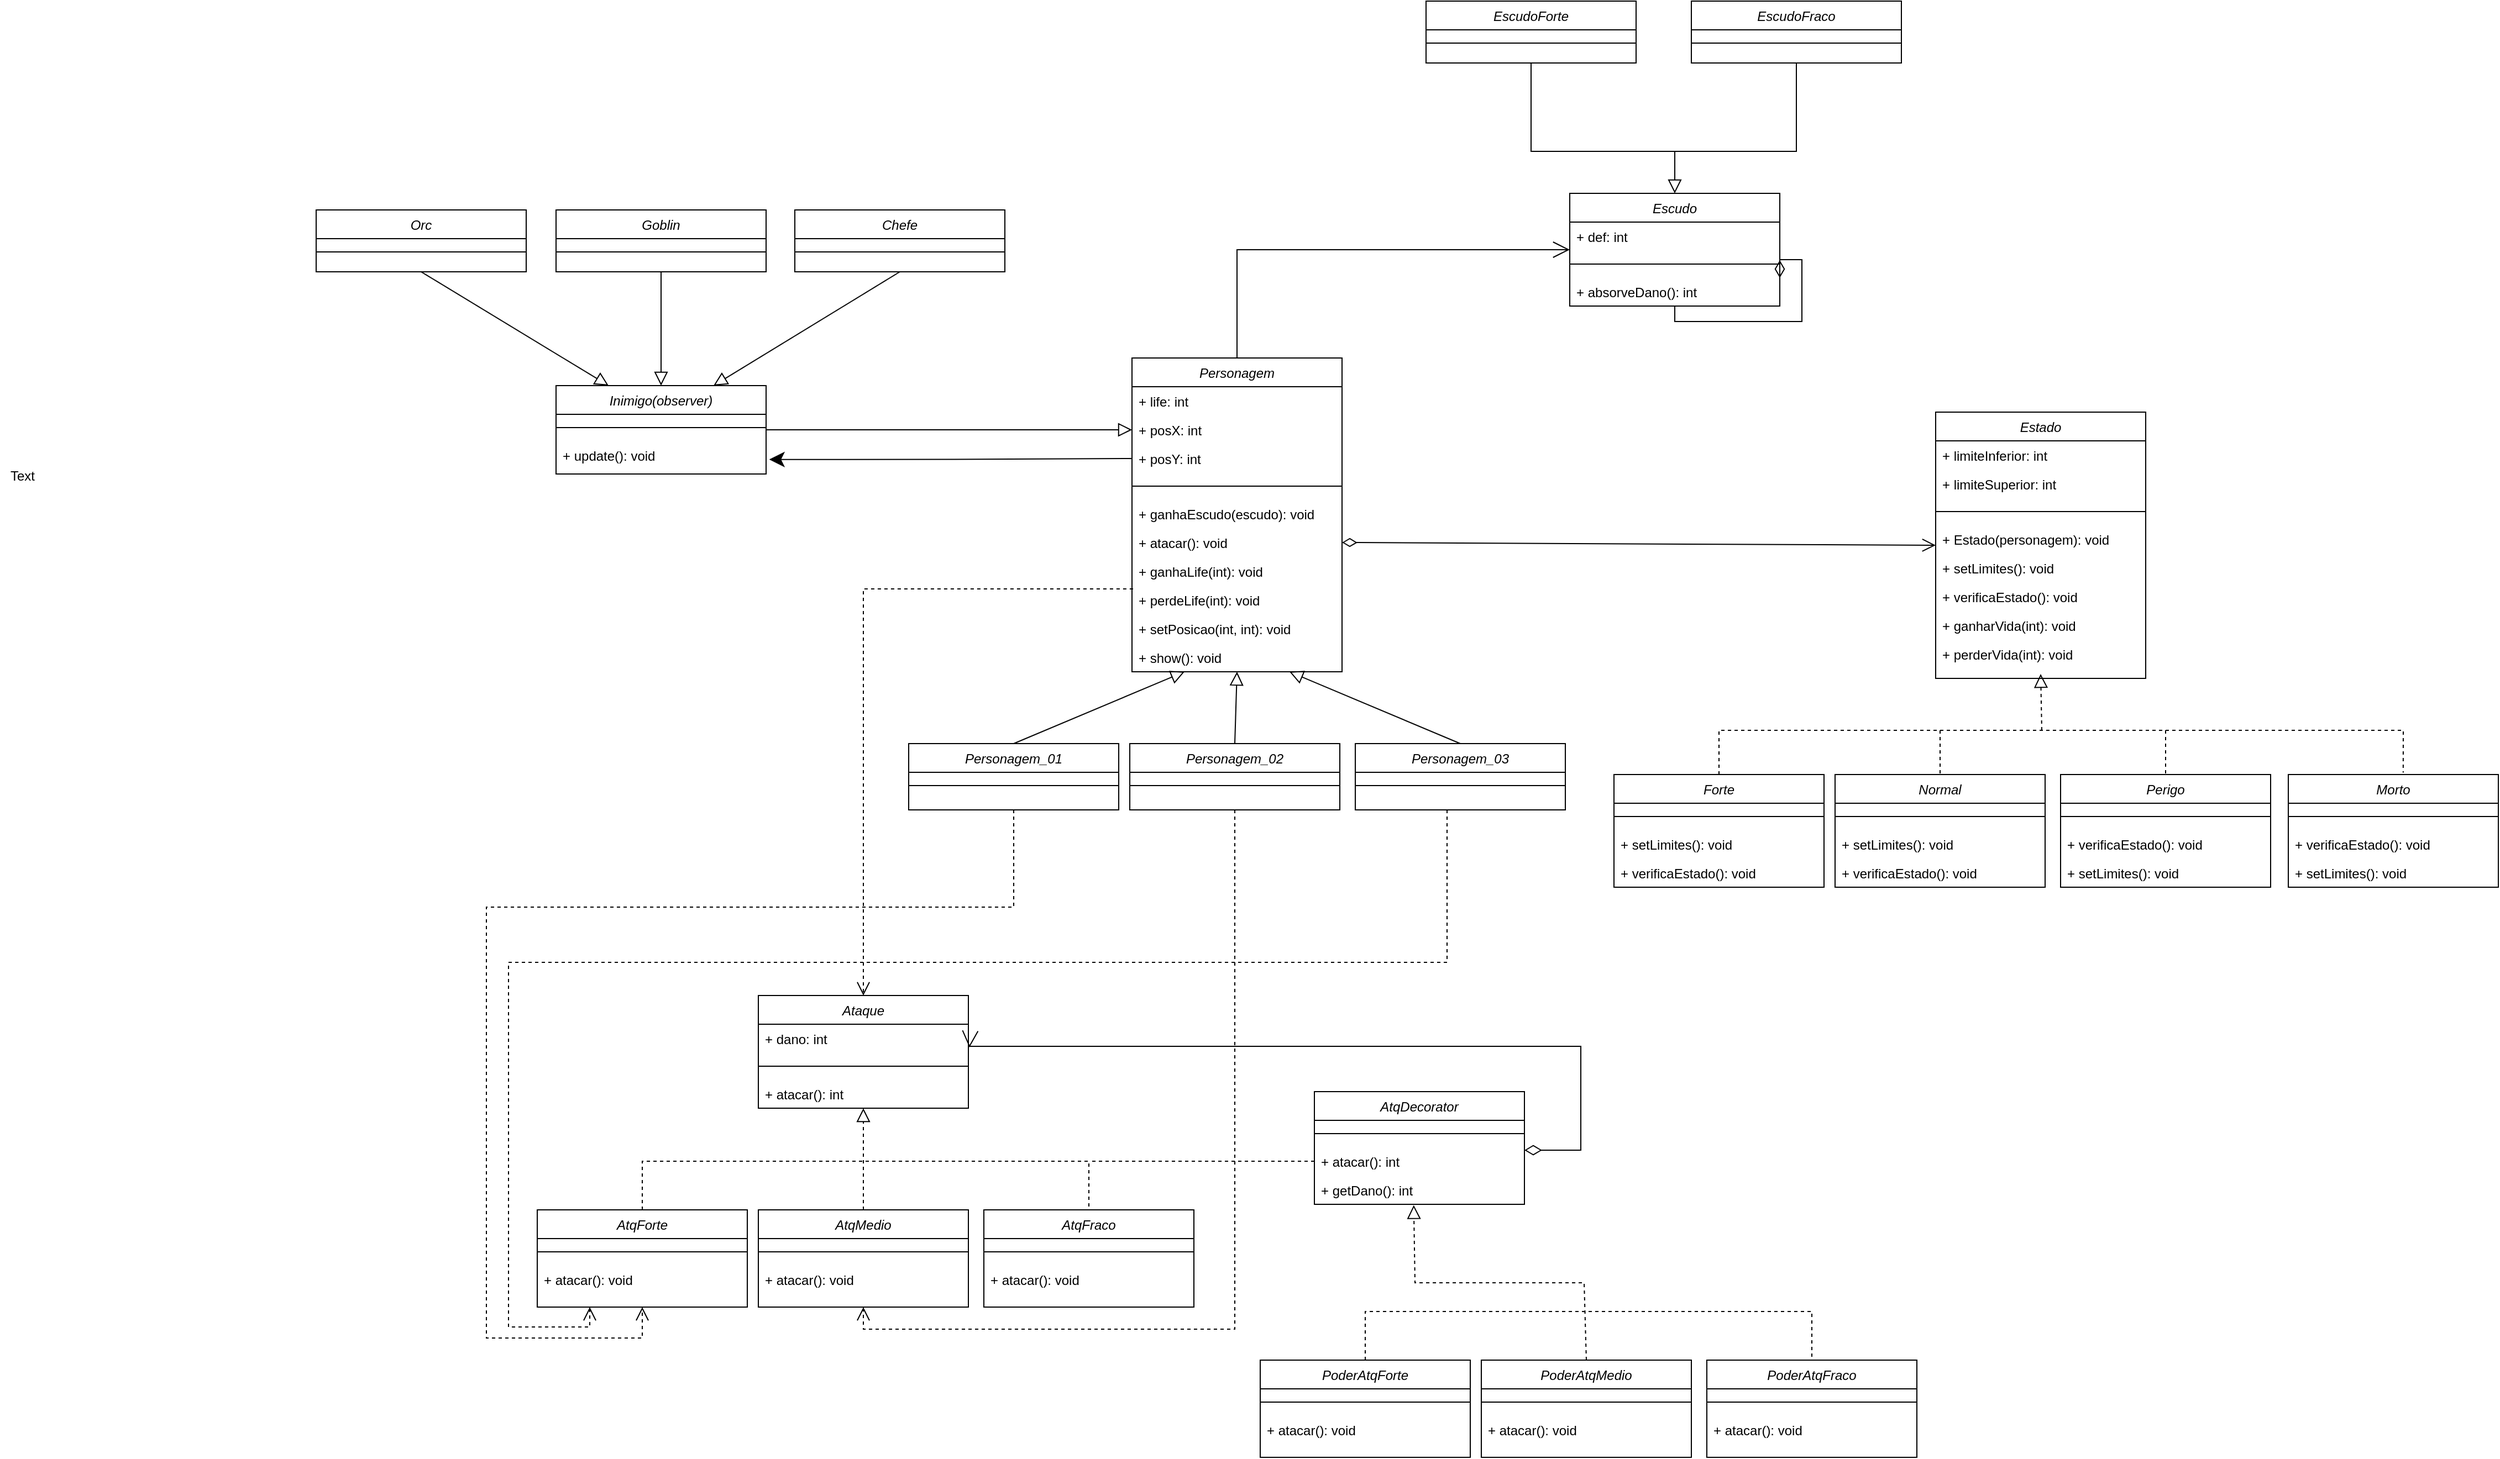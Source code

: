 <mxfile version="16.4.11"><diagram id="C5RBs43oDa-KdzZeNtuy" name="Page-1"><mxGraphModel dx="3779" dy="2360" grid="0" gridSize="10" guides="1" tooltips="1" connect="1" arrows="1" fold="1" page="1" pageScale="1" pageWidth="827" pageHeight="1169" background="#ffffff" math="0" shadow="0"><root><mxCell id="WIyWlLk6GJQsqaUBKTNV-0"/><mxCell id="WIyWlLk6GJQsqaUBKTNV-1" parent="WIyWlLk6GJQsqaUBKTNV-0"/><mxCell id="Be8rJgs_Yx3vaMl31ysk-206" style="edgeStyle=orthogonalEdgeStyle;rounded=0;orthogonalLoop=1;jettySize=auto;html=1;entryX=0;entryY=0.5;entryDx=0;entryDy=0;startArrow=none;startFill=0;endArrow=open;endFill=0;startSize=13;endSize=13;strokeWidth=1;" edge="1" parent="WIyWlLk6GJQsqaUBKTNV-1" source="zkfFHV4jXpPFQw0GAbJ--0" target="Be8rJgs_Yx3vaMl31ysk-143"><mxGeometry relative="1" as="geometry"><Array as="points"><mxPoint x="39" y="-175"/></Array></mxGeometry></mxCell><mxCell id="zkfFHV4jXpPFQw0GAbJ--0" value="Personagem" style="swimlane;fontStyle=2;align=center;verticalAlign=top;childLayout=stackLayout;horizontal=1;startSize=26;horizontalStack=0;resizeParent=1;resizeLast=0;collapsible=1;marginBottom=0;rounded=0;shadow=0;strokeWidth=1;" parent="WIyWlLk6GJQsqaUBKTNV-1" vertex="1"><mxGeometry x="-56" y="-77" width="190" height="284" as="geometry"><mxRectangle x="230" y="140" width="160" height="26" as="alternateBounds"/></mxGeometry></mxCell><mxCell id="Be8rJgs_Yx3vaMl31ysk-56" value="+ life: int" style="text;align=left;verticalAlign=top;spacingLeft=4;spacingRight=4;overflow=hidden;rotatable=0;points=[[0,0.5],[1,0.5]];portConstraint=eastwest;" vertex="1" parent="zkfFHV4jXpPFQw0GAbJ--0"><mxGeometry y="26" width="190" height="26" as="geometry"/></mxCell><mxCell id="Be8rJgs_Yx3vaMl31ysk-60" value="+ posX: int" style="text;align=left;verticalAlign=top;spacingLeft=4;spacingRight=4;overflow=hidden;rotatable=0;points=[[0,0.5],[1,0.5]];portConstraint=eastwest;" vertex="1" parent="zkfFHV4jXpPFQw0GAbJ--0"><mxGeometry y="52" width="190" height="26" as="geometry"/></mxCell><mxCell id="Be8rJgs_Yx3vaMl31ysk-62" value="+ posY: int" style="text;align=left;verticalAlign=top;spacingLeft=4;spacingRight=4;overflow=hidden;rotatable=0;points=[[0,0.5],[1,0.5]];portConstraint=eastwest;" vertex="1" parent="zkfFHV4jXpPFQw0GAbJ--0"><mxGeometry y="78" width="190" height="26" as="geometry"/></mxCell><mxCell id="zkfFHV4jXpPFQw0GAbJ--4" value="" style="line;html=1;strokeWidth=1;align=left;verticalAlign=middle;spacingTop=-1;spacingLeft=3;spacingRight=3;rotatable=0;labelPosition=right;points=[];portConstraint=eastwest;" parent="zkfFHV4jXpPFQw0GAbJ--0" vertex="1"><mxGeometry y="104" width="190" height="24" as="geometry"/></mxCell><mxCell id="zkfFHV4jXpPFQw0GAbJ--5" value="+ ganhaEscudo(escudo): void" style="text;align=left;verticalAlign=top;spacingLeft=4;spacingRight=4;overflow=hidden;rotatable=0;points=[[0,0.5],[1,0.5]];portConstraint=eastwest;" parent="zkfFHV4jXpPFQw0GAbJ--0" vertex="1"><mxGeometry y="128" width="190" height="26" as="geometry"/></mxCell><mxCell id="Be8rJgs_Yx3vaMl31ysk-1" value="+ atacar(): void" style="text;align=left;verticalAlign=top;spacingLeft=4;spacingRight=4;overflow=hidden;rotatable=0;points=[[0,0.5],[1,0.5]];portConstraint=eastwest;" vertex="1" parent="zkfFHV4jXpPFQw0GAbJ--0"><mxGeometry y="154" width="190" height="26" as="geometry"/></mxCell><mxCell id="Be8rJgs_Yx3vaMl31ysk-2" value="+ ganhaLife(int): void" style="text;align=left;verticalAlign=top;spacingLeft=4;spacingRight=4;overflow=hidden;rotatable=0;points=[[0,0.5],[1,0.5]];portConstraint=eastwest;" vertex="1" parent="zkfFHV4jXpPFQw0GAbJ--0"><mxGeometry y="180" width="190" height="26" as="geometry"/></mxCell><mxCell id="Be8rJgs_Yx3vaMl31ysk-3" value="+ perdeLife(int): void" style="text;align=left;verticalAlign=top;spacingLeft=4;spacingRight=4;overflow=hidden;rotatable=0;points=[[0,0.5],[1,0.5]];portConstraint=eastwest;" vertex="1" parent="zkfFHV4jXpPFQw0GAbJ--0"><mxGeometry y="206" width="190" height="26" as="geometry"/></mxCell><mxCell id="Be8rJgs_Yx3vaMl31ysk-4" value="+ setPosicao(int, int): void" style="text;align=left;verticalAlign=top;spacingLeft=4;spacingRight=4;overflow=hidden;rotatable=0;points=[[0,0.5],[1,0.5]];portConstraint=eastwest;" vertex="1" parent="zkfFHV4jXpPFQw0GAbJ--0"><mxGeometry y="232" width="190" height="26" as="geometry"/></mxCell><mxCell id="Be8rJgs_Yx3vaMl31ysk-22" value="+ show(): void" style="text;align=left;verticalAlign=top;spacingLeft=4;spacingRight=4;overflow=hidden;rotatable=0;points=[[0,0.5],[1,0.5]];portConstraint=eastwest;" vertex="1" parent="zkfFHV4jXpPFQw0GAbJ--0"><mxGeometry y="258" width="190" height="26" as="geometry"/></mxCell><mxCell id="Be8rJgs_Yx3vaMl31ysk-23" value="" style="endArrow=block;html=1;rounded=0;endFill=0;strokeWidth=1;endSize=10;exitX=0.5;exitY=0;exitDx=0;exitDy=0;entryX=0.25;entryY=1;entryDx=0;entryDy=0;" edge="1" parent="WIyWlLk6GJQsqaUBKTNV-1" source="Be8rJgs_Yx3vaMl31ysk-25" target="zkfFHV4jXpPFQw0GAbJ--0"><mxGeometry width="50" height="50" relative="1" as="geometry"><mxPoint x="-98" y="370" as="sourcePoint"/><mxPoint x="-48" y="290" as="targetPoint"/></mxGeometry></mxCell><mxCell id="Be8rJgs_Yx3vaMl31ysk-140" style="edgeStyle=orthogonalEdgeStyle;rounded=0;orthogonalLoop=1;jettySize=auto;html=1;entryX=0.5;entryY=1;entryDx=0;entryDy=0;dashed=1;startArrow=none;startFill=0;endArrow=open;endFill=0;startSize=11;endSize=10;strokeWidth=1;" edge="1" parent="WIyWlLk6GJQsqaUBKTNV-1" source="Be8rJgs_Yx3vaMl31ysk-25" target="Be8rJgs_Yx3vaMl31ysk-119"><mxGeometry relative="1" as="geometry"><Array as="points"><mxPoint x="-640" y="420"/><mxPoint x="-640" y="810"/><mxPoint x="-499" y="810"/></Array></mxGeometry></mxCell><mxCell id="Be8rJgs_Yx3vaMl31ysk-25" value="Personagem_01" style="swimlane;fontStyle=2;align=center;verticalAlign=top;childLayout=stackLayout;horizontal=1;startSize=26;horizontalStack=0;resizeParent=1;resizeLast=0;collapsible=1;marginBottom=0;rounded=0;shadow=0;strokeWidth=1;" vertex="1" parent="WIyWlLk6GJQsqaUBKTNV-1"><mxGeometry x="-258" y="272" width="190" height="60" as="geometry"><mxRectangle x="230" y="140" width="160" height="26" as="alternateBounds"/></mxGeometry></mxCell><mxCell id="Be8rJgs_Yx3vaMl31ysk-26" value="" style="line;html=1;strokeWidth=1;align=left;verticalAlign=middle;spacingTop=-1;spacingLeft=3;spacingRight=3;rotatable=0;labelPosition=right;points=[];portConstraint=eastwest;" vertex="1" parent="Be8rJgs_Yx3vaMl31ysk-25"><mxGeometry y="26" width="190" height="24" as="geometry"/></mxCell><mxCell id="Be8rJgs_Yx3vaMl31ysk-33" value="" style="endArrow=block;html=1;rounded=0;endFill=0;strokeWidth=1;endSize=10;entryX=0.5;entryY=1;entryDx=0;entryDy=0;exitX=0.5;exitY=0;exitDx=0;exitDy=0;" edge="1" parent="WIyWlLk6GJQsqaUBKTNV-1" source="Be8rJgs_Yx3vaMl31ysk-34" target="zkfFHV4jXpPFQw0GAbJ--0"><mxGeometry width="50" height="50" relative="1" as="geometry"><mxPoint x="102" y="370" as="sourcePoint"/><mxPoint x="152" y="290" as="targetPoint"/></mxGeometry></mxCell><mxCell id="Be8rJgs_Yx3vaMl31ysk-141" style="edgeStyle=orthogonalEdgeStyle;rounded=0;orthogonalLoop=1;jettySize=auto;html=1;exitX=0.5;exitY=1;exitDx=0;exitDy=0;entryX=0.5;entryY=1;entryDx=0;entryDy=0;dashed=1;startArrow=none;startFill=0;endArrow=open;endFill=0;startSize=11;endSize=10;strokeWidth=1;" edge="1" parent="WIyWlLk6GJQsqaUBKTNV-1" source="Be8rJgs_Yx3vaMl31ysk-34" target="Be8rJgs_Yx3vaMl31ysk-123"><mxGeometry relative="1" as="geometry"/></mxCell><mxCell id="Be8rJgs_Yx3vaMl31ysk-34" value="Personagem_02" style="swimlane;fontStyle=2;align=center;verticalAlign=top;childLayout=stackLayout;horizontal=1;startSize=26;horizontalStack=0;resizeParent=1;resizeLast=0;collapsible=1;marginBottom=0;rounded=0;shadow=0;strokeWidth=1;" vertex="1" parent="WIyWlLk6GJQsqaUBKTNV-1"><mxGeometry x="-58" y="272" width="190" height="60" as="geometry"><mxRectangle x="230" y="140" width="160" height="26" as="alternateBounds"/></mxGeometry></mxCell><mxCell id="Be8rJgs_Yx3vaMl31ysk-35" value="" style="line;html=1;strokeWidth=1;align=left;verticalAlign=middle;spacingTop=-1;spacingLeft=3;spacingRight=3;rotatable=0;labelPosition=right;points=[];portConstraint=eastwest;" vertex="1" parent="Be8rJgs_Yx3vaMl31ysk-34"><mxGeometry y="26" width="190" height="24" as="geometry"/></mxCell><mxCell id="Be8rJgs_Yx3vaMl31ysk-36" value="" style="endArrow=block;html=1;rounded=0;endFill=0;strokeWidth=1;endSize=10;entryX=0.75;entryY=1;entryDx=0;entryDy=0;exitX=0.5;exitY=0;exitDx=0;exitDy=0;" edge="1" parent="WIyWlLk6GJQsqaUBKTNV-1" source="Be8rJgs_Yx3vaMl31ysk-37" target="zkfFHV4jXpPFQw0GAbJ--0"><mxGeometry width="50" height="50" relative="1" as="geometry"><mxPoint x="306" y="370" as="sourcePoint"/><mxPoint x="356" y="290" as="targetPoint"/></mxGeometry></mxCell><mxCell id="Be8rJgs_Yx3vaMl31ysk-142" style="edgeStyle=orthogonalEdgeStyle;rounded=0;orthogonalLoop=1;jettySize=auto;html=1;exitX=0.5;exitY=1;exitDx=0;exitDy=0;dashed=1;startArrow=none;startFill=0;endArrow=open;endFill=0;startSize=11;endSize=10;strokeWidth=1;entryX=0.25;entryY=1;entryDx=0;entryDy=0;" edge="1" parent="WIyWlLk6GJQsqaUBKTNV-1" source="Be8rJgs_Yx3vaMl31ysk-37" target="Be8rJgs_Yx3vaMl31ysk-119"><mxGeometry relative="1" as="geometry"><mxPoint x="-650" y="772" as="targetPoint"/><Array as="points"><mxPoint x="229" y="470"/><mxPoint x="-620" y="470"/><mxPoint x="-620" y="800"/><mxPoint x="-546" y="800"/></Array></mxGeometry></mxCell><mxCell id="Be8rJgs_Yx3vaMl31ysk-37" value="Personagem_03" style="swimlane;fontStyle=2;align=center;verticalAlign=top;childLayout=stackLayout;horizontal=1;startSize=26;horizontalStack=0;resizeParent=1;resizeLast=0;collapsible=1;marginBottom=0;rounded=0;shadow=0;strokeWidth=1;" vertex="1" parent="WIyWlLk6GJQsqaUBKTNV-1"><mxGeometry x="146" y="272" width="190" height="60" as="geometry"><mxRectangle x="230" y="140" width="160" height="26" as="alternateBounds"/></mxGeometry></mxCell><mxCell id="Be8rJgs_Yx3vaMl31ysk-38" value="" style="line;html=1;strokeWidth=1;align=left;verticalAlign=middle;spacingTop=-1;spacingLeft=3;spacingRight=3;rotatable=0;labelPosition=right;points=[];portConstraint=eastwest;" vertex="1" parent="Be8rJgs_Yx3vaMl31ysk-37"><mxGeometry y="26" width="190" height="24" as="geometry"/></mxCell><mxCell id="Be8rJgs_Yx3vaMl31ysk-39" value="" style="endArrow=open;html=1;rounded=0;endSize=10;strokeWidth=1;exitX=1;exitY=0.5;exitDx=0;exitDy=0;endFill=0;startArrow=diamondThin;startFill=0;startSize=11;entryX=0;entryY=0.5;entryDx=0;entryDy=0;" edge="1" parent="WIyWlLk6GJQsqaUBKTNV-1" source="Be8rJgs_Yx3vaMl31ysk-1" target="Be8rJgs_Yx3vaMl31ysk-40"><mxGeometry width="50" height="50" relative="1" as="geometry"><mxPoint x="390" y="420" as="sourcePoint"/><mxPoint x="440" y="169" as="targetPoint"/></mxGeometry></mxCell><mxCell id="Be8rJgs_Yx3vaMl31ysk-40" value="Estado" style="swimlane;fontStyle=2;align=center;verticalAlign=top;childLayout=stackLayout;horizontal=1;startSize=26;horizontalStack=0;resizeParent=1;resizeLast=0;collapsible=1;marginBottom=0;rounded=0;shadow=0;strokeWidth=1;" vertex="1" parent="WIyWlLk6GJQsqaUBKTNV-1"><mxGeometry x="671" y="-28" width="190" height="241" as="geometry"><mxRectangle x="230" y="140" width="160" height="26" as="alternateBounds"/></mxGeometry></mxCell><mxCell id="Be8rJgs_Yx3vaMl31ysk-66" value="+ limiteInferior: int" style="text;align=left;verticalAlign=top;spacingLeft=4;spacingRight=4;overflow=hidden;rotatable=0;points=[[0,0.5],[1,0.5]];portConstraint=eastwest;" vertex="1" parent="Be8rJgs_Yx3vaMl31ysk-40"><mxGeometry y="26" width="190" height="26" as="geometry"/></mxCell><mxCell id="Be8rJgs_Yx3vaMl31ysk-65" value="+ limiteSuperior: int" style="text;align=left;verticalAlign=top;spacingLeft=4;spacingRight=4;overflow=hidden;rotatable=0;points=[[0,0.5],[1,0.5]];portConstraint=eastwest;" vertex="1" parent="Be8rJgs_Yx3vaMl31ysk-40"><mxGeometry y="52" width="190" height="26" as="geometry"/></mxCell><mxCell id="Be8rJgs_Yx3vaMl31ysk-41" value="" style="line;html=1;strokeWidth=1;align=left;verticalAlign=middle;spacingTop=-1;spacingLeft=3;spacingRight=3;rotatable=0;labelPosition=right;points=[];portConstraint=eastwest;" vertex="1" parent="Be8rJgs_Yx3vaMl31ysk-40"><mxGeometry y="78" width="190" height="24" as="geometry"/></mxCell><mxCell id="Be8rJgs_Yx3vaMl31ysk-42" value="+ Estado(personagem): void" style="text;align=left;verticalAlign=top;spacingLeft=4;spacingRight=4;overflow=hidden;rotatable=0;points=[[0,0.5],[1,0.5]];portConstraint=eastwest;" vertex="1" parent="Be8rJgs_Yx3vaMl31ysk-40"><mxGeometry y="102" width="190" height="26" as="geometry"/></mxCell><mxCell id="Be8rJgs_Yx3vaMl31ysk-68" value="+ setLimites(): void" style="text;align=left;verticalAlign=top;spacingLeft=4;spacingRight=4;overflow=hidden;rotatable=0;points=[[0,0.5],[1,0.5]];portConstraint=eastwest;" vertex="1" parent="Be8rJgs_Yx3vaMl31ysk-40"><mxGeometry y="128" width="190" height="26" as="geometry"/></mxCell><mxCell id="Be8rJgs_Yx3vaMl31ysk-70" value="+ verificaEstado(): void" style="text;align=left;verticalAlign=top;spacingLeft=4;spacingRight=4;overflow=hidden;rotatable=0;points=[[0,0.5],[1,0.5]];portConstraint=eastwest;" vertex="1" parent="Be8rJgs_Yx3vaMl31ysk-40"><mxGeometry y="154" width="190" height="26" as="geometry"/></mxCell><mxCell id="Be8rJgs_Yx3vaMl31ysk-71" value="+ ganharVida(int): void" style="text;align=left;verticalAlign=top;spacingLeft=4;spacingRight=4;overflow=hidden;rotatable=0;points=[[0,0.5],[1,0.5]];portConstraint=eastwest;" vertex="1" parent="Be8rJgs_Yx3vaMl31ysk-40"><mxGeometry y="180" width="190" height="26" as="geometry"/></mxCell><mxCell id="Be8rJgs_Yx3vaMl31ysk-72" value="+ perderVida(int): void" style="text;align=left;verticalAlign=top;spacingLeft=4;spacingRight=4;overflow=hidden;rotatable=0;points=[[0,0.5],[1,0.5]];portConstraint=eastwest;" vertex="1" parent="Be8rJgs_Yx3vaMl31ysk-40"><mxGeometry y="206" width="190" height="26" as="geometry"/></mxCell><mxCell id="Be8rJgs_Yx3vaMl31ysk-73" value="Forte" style="swimlane;fontStyle=2;align=center;verticalAlign=top;childLayout=stackLayout;horizontal=1;startSize=26;horizontalStack=0;resizeParent=1;resizeLast=0;collapsible=1;marginBottom=0;rounded=0;shadow=0;strokeWidth=1;" vertex="1" parent="WIyWlLk6GJQsqaUBKTNV-1"><mxGeometry x="380" y="300" width="190" height="102" as="geometry"><mxRectangle x="230" y="140" width="160" height="26" as="alternateBounds"/></mxGeometry></mxCell><mxCell id="Be8rJgs_Yx3vaMl31ysk-74" value="" style="line;html=1;strokeWidth=1;align=left;verticalAlign=middle;spacingTop=-1;spacingLeft=3;spacingRight=3;rotatable=0;labelPosition=right;points=[];portConstraint=eastwest;" vertex="1" parent="Be8rJgs_Yx3vaMl31ysk-73"><mxGeometry y="26" width="190" height="24" as="geometry"/></mxCell><mxCell id="Be8rJgs_Yx3vaMl31ysk-89" value="+ setLimites(): void" style="text;align=left;verticalAlign=top;spacingLeft=4;spacingRight=4;overflow=hidden;rotatable=0;points=[[0,0.5],[1,0.5]];portConstraint=eastwest;" vertex="1" parent="Be8rJgs_Yx3vaMl31ysk-73"><mxGeometry y="50" width="190" height="26" as="geometry"/></mxCell><mxCell id="Be8rJgs_Yx3vaMl31ysk-90" value="+ verificaEstado(): void" style="text;align=left;verticalAlign=top;spacingLeft=4;spacingRight=4;overflow=hidden;rotatable=0;points=[[0,0.5],[1,0.5]];portConstraint=eastwest;" vertex="1" parent="Be8rJgs_Yx3vaMl31ysk-73"><mxGeometry y="76" width="190" height="26" as="geometry"/></mxCell><mxCell id="Be8rJgs_Yx3vaMl31ysk-75" value="Normal" style="swimlane;fontStyle=2;align=center;verticalAlign=top;childLayout=stackLayout;horizontal=1;startSize=26;horizontalStack=0;resizeParent=1;resizeLast=0;collapsible=1;marginBottom=0;rounded=0;shadow=0;strokeWidth=1;" vertex="1" parent="WIyWlLk6GJQsqaUBKTNV-1"><mxGeometry x="580" y="300" width="190" height="102" as="geometry"><mxRectangle x="230" y="140" width="160" height="26" as="alternateBounds"/></mxGeometry></mxCell><mxCell id="Be8rJgs_Yx3vaMl31ysk-76" value="" style="line;html=1;strokeWidth=1;align=left;verticalAlign=middle;spacingTop=-1;spacingLeft=3;spacingRight=3;rotatable=0;labelPosition=right;points=[];portConstraint=eastwest;" vertex="1" parent="Be8rJgs_Yx3vaMl31ysk-75"><mxGeometry y="26" width="190" height="24" as="geometry"/></mxCell><mxCell id="Be8rJgs_Yx3vaMl31ysk-91" value="+ setLimites(): void" style="text;align=left;verticalAlign=top;spacingLeft=4;spacingRight=4;overflow=hidden;rotatable=0;points=[[0,0.5],[1,0.5]];portConstraint=eastwest;" vertex="1" parent="Be8rJgs_Yx3vaMl31ysk-75"><mxGeometry y="50" width="190" height="26" as="geometry"/></mxCell><mxCell id="Be8rJgs_Yx3vaMl31ysk-92" value="+ verificaEstado(): void" style="text;align=left;verticalAlign=top;spacingLeft=4;spacingRight=4;overflow=hidden;rotatable=0;points=[[0,0.5],[1,0.5]];portConstraint=eastwest;" vertex="1" parent="Be8rJgs_Yx3vaMl31ysk-75"><mxGeometry y="76" width="190" height="26" as="geometry"/></mxCell><mxCell id="Be8rJgs_Yx3vaMl31ysk-77" value="Perigo" style="swimlane;fontStyle=2;align=center;verticalAlign=top;childLayout=stackLayout;horizontal=1;startSize=26;horizontalStack=0;resizeParent=1;resizeLast=0;collapsible=1;marginBottom=0;rounded=0;shadow=0;strokeWidth=1;" vertex="1" parent="WIyWlLk6GJQsqaUBKTNV-1"><mxGeometry x="784" y="300" width="190" height="102" as="geometry"><mxRectangle x="230" y="140" width="160" height="26" as="alternateBounds"/></mxGeometry></mxCell><mxCell id="Be8rJgs_Yx3vaMl31ysk-78" value="" style="line;html=1;strokeWidth=1;align=left;verticalAlign=middle;spacingTop=-1;spacingLeft=3;spacingRight=3;rotatable=0;labelPosition=right;points=[];portConstraint=eastwest;" vertex="1" parent="Be8rJgs_Yx3vaMl31ysk-77"><mxGeometry y="26" width="190" height="24" as="geometry"/></mxCell><mxCell id="Be8rJgs_Yx3vaMl31ysk-94" value="+ verificaEstado(): void" style="text;align=left;verticalAlign=top;spacingLeft=4;spacingRight=4;overflow=hidden;rotatable=0;points=[[0,0.5],[1,0.5]];portConstraint=eastwest;" vertex="1" parent="Be8rJgs_Yx3vaMl31ysk-77"><mxGeometry y="50" width="190" height="26" as="geometry"/></mxCell><mxCell id="Be8rJgs_Yx3vaMl31ysk-93" value="+ setLimites(): void" style="text;align=left;verticalAlign=top;spacingLeft=4;spacingRight=4;overflow=hidden;rotatable=0;points=[[0,0.5],[1,0.5]];portConstraint=eastwest;" vertex="1" parent="Be8rJgs_Yx3vaMl31ysk-77"><mxGeometry y="76" width="190" height="26" as="geometry"/></mxCell><mxCell id="Be8rJgs_Yx3vaMl31ysk-79" value="Morto" style="swimlane;fontStyle=2;align=center;verticalAlign=top;childLayout=stackLayout;horizontal=1;startSize=26;horizontalStack=0;resizeParent=1;resizeLast=0;collapsible=1;marginBottom=0;rounded=0;shadow=0;strokeWidth=1;" vertex="1" parent="WIyWlLk6GJQsqaUBKTNV-1"><mxGeometry x="990" y="300" width="190" height="102" as="geometry"><mxRectangle x="230" y="140" width="160" height="26" as="alternateBounds"/></mxGeometry></mxCell><mxCell id="Be8rJgs_Yx3vaMl31ysk-80" value="" style="line;html=1;strokeWidth=1;align=left;verticalAlign=middle;spacingTop=-1;spacingLeft=3;spacingRight=3;rotatable=0;labelPosition=right;points=[];portConstraint=eastwest;" vertex="1" parent="Be8rJgs_Yx3vaMl31ysk-79"><mxGeometry y="26" width="190" height="24" as="geometry"/></mxCell><mxCell id="Be8rJgs_Yx3vaMl31ysk-96" value="+ verificaEstado(): void" style="text;align=left;verticalAlign=top;spacingLeft=4;spacingRight=4;overflow=hidden;rotatable=0;points=[[0,0.5],[1,0.5]];portConstraint=eastwest;" vertex="1" parent="Be8rJgs_Yx3vaMl31ysk-79"><mxGeometry y="50" width="190" height="26" as="geometry"/></mxCell><mxCell id="Be8rJgs_Yx3vaMl31ysk-95" value="+ setLimites(): void" style="text;align=left;verticalAlign=top;spacingLeft=4;spacingRight=4;overflow=hidden;rotatable=0;points=[[0,0.5],[1,0.5]];portConstraint=eastwest;" vertex="1" parent="Be8rJgs_Yx3vaMl31ysk-79"><mxGeometry y="76" width="190" height="26" as="geometry"/></mxCell><mxCell id="Be8rJgs_Yx3vaMl31ysk-81" value="" style="endArrow=none;dashed=1;html=1;rounded=0;startSize=11;endSize=10;strokeWidth=1;exitX=0.5;exitY=0;exitDx=0;exitDy=0;entryX=0.547;entryY=-0.017;entryDx=0;entryDy=0;entryPerimeter=0;" edge="1" parent="WIyWlLk6GJQsqaUBKTNV-1" source="Be8rJgs_Yx3vaMl31ysk-73" target="Be8rJgs_Yx3vaMl31ysk-79"><mxGeometry width="50" height="50" relative="1" as="geometry"><mxPoint x="680" y="290" as="sourcePoint"/><mxPoint x="1110" y="260" as="targetPoint"/><Array as="points"><mxPoint x="475" y="260"/><mxPoint x="1094" y="260"/></Array></mxGeometry></mxCell><mxCell id="Be8rJgs_Yx3vaMl31ysk-82" value="" style="endArrow=block;dashed=1;html=1;rounded=0;startSize=11;endSize=10;strokeWidth=1;entryX=0.5;entryY=1.192;entryDx=0;entryDy=0;entryPerimeter=0;endFill=0;" edge="1" parent="WIyWlLk6GJQsqaUBKTNV-1" target="Be8rJgs_Yx3vaMl31ysk-72"><mxGeometry width="50" height="50" relative="1" as="geometry"><mxPoint x="767" y="260" as="sourcePoint"/><mxPoint x="730" y="240" as="targetPoint"/></mxGeometry></mxCell><mxCell id="Be8rJgs_Yx3vaMl31ysk-83" value="" style="endArrow=none;dashed=1;html=1;rounded=0;startSize=11;endSize=10;strokeWidth=1;entryX=0.5;entryY=0;entryDx=0;entryDy=0;" edge="1" parent="WIyWlLk6GJQsqaUBKTNV-1" target="Be8rJgs_Yx3vaMl31ysk-75"><mxGeometry width="50" height="50" relative="1" as="geometry"><mxPoint x="675" y="260" as="sourcePoint"/><mxPoint x="730" y="240" as="targetPoint"/></mxGeometry></mxCell><mxCell id="Be8rJgs_Yx3vaMl31ysk-85" value="" style="endArrow=none;dashed=1;html=1;rounded=0;startSize=11;endSize=10;strokeWidth=1;entryX=0.5;entryY=0;entryDx=0;entryDy=0;" edge="1" parent="WIyWlLk6GJQsqaUBKTNV-1" target="Be8rJgs_Yx3vaMl31ysk-75"><mxGeometry width="50" height="50" relative="1" as="geometry"><mxPoint x="675" y="260" as="sourcePoint"/><mxPoint x="730" y="240" as="targetPoint"/></mxGeometry></mxCell><mxCell id="Be8rJgs_Yx3vaMl31ysk-86" value="" style="endArrow=none;dashed=1;html=1;rounded=0;startSize=11;endSize=10;strokeWidth=1;entryX=0.5;entryY=0;entryDx=0;entryDy=0;" edge="1" parent="WIyWlLk6GJQsqaUBKTNV-1" target="Be8rJgs_Yx3vaMl31ysk-77"><mxGeometry width="50" height="50" relative="1" as="geometry"><mxPoint x="879" y="260" as="sourcePoint"/><mxPoint x="675" y="300" as="targetPoint"/></mxGeometry></mxCell><mxCell id="Be8rJgs_Yx3vaMl31ysk-192" style="edgeStyle=orthogonalEdgeStyle;rounded=0;orthogonalLoop=1;jettySize=auto;html=1;entryX=0;entryY=0.5;entryDx=0;entryDy=0;startArrow=none;startFill=0;endArrow=block;endFill=0;startSize=11;endSize=10;strokeWidth=1;" edge="1" parent="WIyWlLk6GJQsqaUBKTNV-1" source="Be8rJgs_Yx3vaMl31ysk-99" target="Be8rJgs_Yx3vaMl31ysk-60"><mxGeometry relative="1" as="geometry"/></mxCell><mxCell id="Be8rJgs_Yx3vaMl31ysk-99" value="Inimigo(observer)" style="swimlane;fontStyle=2;align=center;verticalAlign=top;childLayout=stackLayout;horizontal=1;startSize=26;horizontalStack=0;resizeParent=1;resizeLast=0;collapsible=1;marginBottom=0;rounded=0;shadow=0;strokeWidth=1;" vertex="1" parent="WIyWlLk6GJQsqaUBKTNV-1"><mxGeometry x="-577" y="-52" width="190" height="80" as="geometry"><mxRectangle x="230" y="140" width="160" height="26" as="alternateBounds"/></mxGeometry></mxCell><mxCell id="Be8rJgs_Yx3vaMl31ysk-103" value="" style="line;html=1;strokeWidth=1;align=left;verticalAlign=middle;spacingTop=-1;spacingLeft=3;spacingRight=3;rotatable=0;labelPosition=right;points=[];portConstraint=eastwest;" vertex="1" parent="Be8rJgs_Yx3vaMl31ysk-99"><mxGeometry y="26" width="190" height="24" as="geometry"/></mxCell><mxCell id="Be8rJgs_Yx3vaMl31ysk-104" value="+ update(): void" style="text;align=left;verticalAlign=top;spacingLeft=4;spacingRight=4;overflow=hidden;rotatable=0;points=[[0,0.5],[1,0.5]];portConstraint=eastwest;" vertex="1" parent="Be8rJgs_Yx3vaMl31ysk-99"><mxGeometry y="50" width="190" height="26" as="geometry"/></mxCell><mxCell id="Be8rJgs_Yx3vaMl31ysk-109" value="Ataque" style="swimlane;fontStyle=2;align=center;verticalAlign=top;childLayout=stackLayout;horizontal=1;startSize=26;horizontalStack=0;resizeParent=1;resizeLast=0;collapsible=1;marginBottom=0;rounded=0;shadow=0;strokeWidth=1;" vertex="1" parent="WIyWlLk6GJQsqaUBKTNV-1"><mxGeometry x="-394" y="500" width="190" height="102" as="geometry"><mxRectangle x="230" y="140" width="160" height="26" as="alternateBounds"/></mxGeometry></mxCell><mxCell id="Be8rJgs_Yx3vaMl31ysk-224" value="+ dano: int" style="text;align=left;verticalAlign=top;spacingLeft=4;spacingRight=4;overflow=hidden;rotatable=0;points=[[0,0.5],[1,0.5]];portConstraint=eastwest;" vertex="1" parent="Be8rJgs_Yx3vaMl31ysk-109"><mxGeometry y="26" width="190" height="26" as="geometry"/></mxCell><mxCell id="Be8rJgs_Yx3vaMl31ysk-113" value="" style="line;html=1;strokeWidth=1;align=left;verticalAlign=middle;spacingTop=-1;spacingLeft=3;spacingRight=3;rotatable=0;labelPosition=right;points=[];portConstraint=eastwest;" vertex="1" parent="Be8rJgs_Yx3vaMl31ysk-109"><mxGeometry y="52" width="190" height="24" as="geometry"/></mxCell><mxCell id="Be8rJgs_Yx3vaMl31ysk-135" value="+ atacar(): int" style="text;align=left;verticalAlign=top;spacingLeft=4;spacingRight=4;overflow=hidden;rotatable=0;points=[[0,0.5],[1,0.5]];portConstraint=eastwest;" vertex="1" parent="Be8rJgs_Yx3vaMl31ysk-109"><mxGeometry y="76" width="190" height="26" as="geometry"/></mxCell><mxCell id="Be8rJgs_Yx3vaMl31ysk-119" value="AtqForte" style="swimlane;fontStyle=2;align=center;verticalAlign=top;childLayout=stackLayout;horizontal=1;startSize=26;horizontalStack=0;resizeParent=1;resizeLast=0;collapsible=1;marginBottom=0;rounded=0;shadow=0;strokeWidth=1;" vertex="1" parent="WIyWlLk6GJQsqaUBKTNV-1"><mxGeometry x="-594" y="694" width="190" height="88" as="geometry"><mxRectangle x="230" y="140" width="160" height="26" as="alternateBounds"/></mxGeometry></mxCell><mxCell id="Be8rJgs_Yx3vaMl31ysk-120" value="" style="line;html=1;strokeWidth=1;align=left;verticalAlign=middle;spacingTop=-1;spacingLeft=3;spacingRight=3;rotatable=0;labelPosition=right;points=[];portConstraint=eastwest;" vertex="1" parent="Be8rJgs_Yx3vaMl31ysk-119"><mxGeometry y="26" width="190" height="24" as="geometry"/></mxCell><mxCell id="Be8rJgs_Yx3vaMl31ysk-131" value="+ atacar(): void" style="text;align=left;verticalAlign=top;spacingLeft=4;spacingRight=4;overflow=hidden;rotatable=0;points=[[0,0.5],[1,0.5]];portConstraint=eastwest;" vertex="1" parent="Be8rJgs_Yx3vaMl31ysk-119"><mxGeometry y="50" width="190" height="26" as="geometry"/></mxCell><mxCell id="Be8rJgs_Yx3vaMl31ysk-123" value="AtqMedio" style="swimlane;fontStyle=2;align=center;verticalAlign=top;childLayout=stackLayout;horizontal=1;startSize=26;horizontalStack=0;resizeParent=1;resizeLast=0;collapsible=1;marginBottom=0;rounded=0;shadow=0;strokeWidth=1;" vertex="1" parent="WIyWlLk6GJQsqaUBKTNV-1"><mxGeometry x="-394" y="694" width="190" height="88" as="geometry"><mxRectangle x="230" y="140" width="160" height="26" as="alternateBounds"/></mxGeometry></mxCell><mxCell id="Be8rJgs_Yx3vaMl31ysk-124" value="" style="line;html=1;strokeWidth=1;align=left;verticalAlign=middle;spacingTop=-1;spacingLeft=3;spacingRight=3;rotatable=0;labelPosition=right;points=[];portConstraint=eastwest;" vertex="1" parent="Be8rJgs_Yx3vaMl31ysk-123"><mxGeometry y="26" width="190" height="24" as="geometry"/></mxCell><mxCell id="Be8rJgs_Yx3vaMl31ysk-133" value="+ atacar(): void" style="text;align=left;verticalAlign=top;spacingLeft=4;spacingRight=4;overflow=hidden;rotatable=0;points=[[0,0.5],[1,0.5]];portConstraint=eastwest;" vertex="1" parent="Be8rJgs_Yx3vaMl31ysk-123"><mxGeometry y="50" width="190" height="26" as="geometry"/></mxCell><mxCell id="Be8rJgs_Yx3vaMl31ysk-127" value="AtqFraco" style="swimlane;fontStyle=2;align=center;verticalAlign=top;childLayout=stackLayout;horizontal=1;startSize=26;horizontalStack=0;resizeParent=1;resizeLast=0;collapsible=1;marginBottom=0;rounded=0;shadow=0;strokeWidth=1;" vertex="1" parent="WIyWlLk6GJQsqaUBKTNV-1"><mxGeometry x="-190" y="694" width="190" height="88" as="geometry"><mxRectangle x="230" y="140" width="160" height="26" as="alternateBounds"/></mxGeometry></mxCell><mxCell id="Be8rJgs_Yx3vaMl31ysk-128" value="" style="line;html=1;strokeWidth=1;align=left;verticalAlign=middle;spacingTop=-1;spacingLeft=3;spacingRight=3;rotatable=0;labelPosition=right;points=[];portConstraint=eastwest;" vertex="1" parent="Be8rJgs_Yx3vaMl31ysk-127"><mxGeometry y="26" width="190" height="24" as="geometry"/></mxCell><mxCell id="Be8rJgs_Yx3vaMl31ysk-134" value="+ atacar(): void" style="text;align=left;verticalAlign=top;spacingLeft=4;spacingRight=4;overflow=hidden;rotatable=0;points=[[0,0.5],[1,0.5]];portConstraint=eastwest;" vertex="1" parent="Be8rJgs_Yx3vaMl31ysk-127"><mxGeometry y="50" width="190" height="26" as="geometry"/></mxCell><mxCell id="Be8rJgs_Yx3vaMl31ysk-136" value="" style="endArrow=block;dashed=1;html=1;rounded=0;startSize=11;endSize=10;strokeWidth=1;exitX=0.5;exitY=0;exitDx=0;exitDy=0;endFill=0;entryX=0.5;entryY=1;entryDx=0;entryDy=0;" edge="1" parent="WIyWlLk6GJQsqaUBKTNV-1" source="Be8rJgs_Yx3vaMl31ysk-123" target="Be8rJgs_Yx3vaMl31ysk-109"><mxGeometry width="50" height="50" relative="1" as="geometry"><mxPoint x="-82" y="690" as="sourcePoint"/><mxPoint x="-299" y="580" as="targetPoint"/></mxGeometry></mxCell><mxCell id="Be8rJgs_Yx3vaMl31ysk-138" value="" style="endArrow=none;dashed=1;html=1;rounded=0;startSize=11;endSize=10;strokeWidth=1;entryX=0.5;entryY=0;entryDx=0;entryDy=0;exitX=0.5;exitY=0;exitDx=0;exitDy=0;" edge="1" parent="WIyWlLk6GJQsqaUBKTNV-1" source="Be8rJgs_Yx3vaMl31ysk-119" target="Be8rJgs_Yx3vaMl31ysk-127"><mxGeometry width="50" height="50" relative="1" as="geometry"><mxPoint x="-222" y="700" as="sourcePoint"/><mxPoint x="-172" y="650" as="targetPoint"/><Array as="points"><mxPoint x="-499" y="650"/><mxPoint x="-95" y="650"/></Array></mxGeometry></mxCell><mxCell id="Be8rJgs_Yx3vaMl31ysk-139" style="edgeStyle=orthogonalEdgeStyle;rounded=0;orthogonalLoop=1;jettySize=auto;html=1;entryX=0.5;entryY=0;entryDx=0;entryDy=0;startArrow=none;startFill=0;endArrow=open;endFill=0;startSize=11;endSize=10;strokeWidth=1;exitX=0.005;exitY=0.115;exitDx=0;exitDy=0;exitPerimeter=0;dashed=1;" edge="1" parent="WIyWlLk6GJQsqaUBKTNV-1" source="Be8rJgs_Yx3vaMl31ysk-3" target="Be8rJgs_Yx3vaMl31ysk-109"><mxGeometry relative="1" as="geometry"/></mxCell><mxCell id="Be8rJgs_Yx3vaMl31ysk-143" value="Escudo" style="swimlane;fontStyle=2;align=center;verticalAlign=top;childLayout=stackLayout;horizontal=1;startSize=26;horizontalStack=0;resizeParent=1;resizeLast=0;collapsible=1;marginBottom=0;rounded=0;shadow=0;strokeWidth=1;" vertex="1" parent="WIyWlLk6GJQsqaUBKTNV-1"><mxGeometry x="340" y="-226" width="190" height="102" as="geometry"><mxRectangle x="230" y="140" width="160" height="26" as="alternateBounds"/></mxGeometry></mxCell><mxCell id="Be8rJgs_Yx3vaMl31ysk-230" value="+ def: int" style="text;align=left;verticalAlign=top;spacingLeft=4;spacingRight=4;overflow=hidden;rotatable=0;points=[[0,0.5],[1,0.5]];portConstraint=eastwest;" vertex="1" parent="Be8rJgs_Yx3vaMl31ysk-143"><mxGeometry y="26" width="190" height="26" as="geometry"/></mxCell><mxCell id="Be8rJgs_Yx3vaMl31ysk-144" value="" style="line;html=1;strokeWidth=1;align=left;verticalAlign=middle;spacingTop=-1;spacingLeft=3;spacingRight=3;rotatable=0;labelPosition=right;points=[];portConstraint=eastwest;" vertex="1" parent="Be8rJgs_Yx3vaMl31ysk-143"><mxGeometry y="52" width="190" height="24" as="geometry"/></mxCell><mxCell id="Be8rJgs_Yx3vaMl31ysk-145" value="+ absorveDano(): int" style="text;align=left;verticalAlign=top;spacingLeft=4;spacingRight=4;overflow=hidden;rotatable=0;points=[[0,0.5],[1,0.5]];portConstraint=eastwest;" vertex="1" parent="Be8rJgs_Yx3vaMl31ysk-143"><mxGeometry y="76" width="190" height="26" as="geometry"/></mxCell><mxCell id="Be8rJgs_Yx3vaMl31ysk-146" value="EscudoForte" style="swimlane;fontStyle=2;align=center;verticalAlign=top;childLayout=stackLayout;horizontal=1;startSize=26;horizontalStack=0;resizeParent=1;resizeLast=0;collapsible=1;marginBottom=0;rounded=0;shadow=0;strokeWidth=1;" vertex="1" parent="WIyWlLk6GJQsqaUBKTNV-1"><mxGeometry x="210" y="-400" width="190" height="56" as="geometry"><mxRectangle x="230" y="140" width="160" height="26" as="alternateBounds"/></mxGeometry></mxCell><mxCell id="Be8rJgs_Yx3vaMl31ysk-147" value="" style="line;html=1;strokeWidth=1;align=left;verticalAlign=middle;spacingTop=-1;spacingLeft=3;spacingRight=3;rotatable=0;labelPosition=right;points=[];portConstraint=eastwest;" vertex="1" parent="Be8rJgs_Yx3vaMl31ysk-146"><mxGeometry y="26" width="190" height="24" as="geometry"/></mxCell><mxCell id="Be8rJgs_Yx3vaMl31ysk-149" value="EscudoFraco" style="swimlane;fontStyle=2;align=center;verticalAlign=top;childLayout=stackLayout;horizontal=1;startSize=26;horizontalStack=0;resizeParent=1;resizeLast=0;collapsible=1;marginBottom=0;rounded=0;shadow=0;strokeWidth=1;" vertex="1" parent="WIyWlLk6GJQsqaUBKTNV-1"><mxGeometry x="450" y="-400" width="190" height="56" as="geometry"><mxRectangle x="230" y="140" width="160" height="26" as="alternateBounds"/></mxGeometry></mxCell><mxCell id="Be8rJgs_Yx3vaMl31ysk-150" value="" style="line;html=1;strokeWidth=1;align=left;verticalAlign=middle;spacingTop=-1;spacingLeft=3;spacingRight=3;rotatable=0;labelPosition=right;points=[];portConstraint=eastwest;" vertex="1" parent="Be8rJgs_Yx3vaMl31ysk-149"><mxGeometry y="26" width="190" height="24" as="geometry"/></mxCell><mxCell id="Be8rJgs_Yx3vaMl31ysk-155" value="" style="endArrow=block;html=1;rounded=0;startSize=11;endSize=10;strokeWidth=1;endFill=0;entryX=0.5;entryY=0;entryDx=0;entryDy=0;exitX=0.5;exitY=1;exitDx=0;exitDy=0;" edge="1" parent="WIyWlLk6GJQsqaUBKTNV-1" source="Be8rJgs_Yx3vaMl31ysk-149" target="Be8rJgs_Yx3vaMl31ysk-143"><mxGeometry width="50" height="50" relative="1" as="geometry"><mxPoint x="370" y="-284" as="sourcePoint"/><mxPoint x="395" y="-146" as="targetPoint"/><Array as="points"><mxPoint x="545" y="-264"/><mxPoint x="435" y="-264"/></Array></mxGeometry></mxCell><mxCell id="Be8rJgs_Yx3vaMl31ysk-157" value="" style="endArrow=none;html=1;rounded=0;startSize=11;endSize=10;strokeWidth=1;exitX=0.5;exitY=1;exitDx=0;exitDy=0;" edge="1" parent="WIyWlLk6GJQsqaUBKTNV-1" source="Be8rJgs_Yx3vaMl31ysk-146"><mxGeometry width="50" height="50" relative="1" as="geometry"><mxPoint x="200" y="-164" as="sourcePoint"/><mxPoint x="440" y="-264" as="targetPoint"/><Array as="points"><mxPoint x="305" y="-264"/></Array></mxGeometry></mxCell><mxCell id="Be8rJgs_Yx3vaMl31ysk-185" value="Orc" style="swimlane;fontStyle=2;align=center;verticalAlign=top;childLayout=stackLayout;horizontal=1;startSize=26;horizontalStack=0;resizeParent=1;resizeLast=0;collapsible=1;marginBottom=0;rounded=0;shadow=0;strokeWidth=1;" vertex="1" parent="WIyWlLk6GJQsqaUBKTNV-1"><mxGeometry x="-794" y="-211" width="190" height="56" as="geometry"><mxRectangle x="230" y="140" width="160" height="26" as="alternateBounds"/></mxGeometry></mxCell><mxCell id="Be8rJgs_Yx3vaMl31ysk-186" value="" style="line;html=1;strokeWidth=1;align=left;verticalAlign=middle;spacingTop=-1;spacingLeft=3;spacingRight=3;rotatable=0;labelPosition=right;points=[];portConstraint=eastwest;" vertex="1" parent="Be8rJgs_Yx3vaMl31ysk-185"><mxGeometry y="26" width="190" height="24" as="geometry"/></mxCell><mxCell id="Be8rJgs_Yx3vaMl31ysk-195" style="edgeStyle=orthogonalEdgeStyle;rounded=0;orthogonalLoop=1;jettySize=auto;html=1;entryX=0.5;entryY=0;entryDx=0;entryDy=0;startArrow=none;startFill=0;endArrow=block;endFill=0;startSize=11;endSize=10;strokeWidth=1;" edge="1" parent="WIyWlLk6GJQsqaUBKTNV-1" source="Be8rJgs_Yx3vaMl31ysk-187" target="Be8rJgs_Yx3vaMl31ysk-99"><mxGeometry relative="1" as="geometry"/></mxCell><mxCell id="Be8rJgs_Yx3vaMl31ysk-187" value="Goblin" style="swimlane;fontStyle=2;align=center;verticalAlign=top;childLayout=stackLayout;horizontal=1;startSize=26;horizontalStack=0;resizeParent=1;resizeLast=0;collapsible=1;marginBottom=0;rounded=0;shadow=0;strokeWidth=1;" vertex="1" parent="WIyWlLk6GJQsqaUBKTNV-1"><mxGeometry x="-577" y="-211" width="190" height="56" as="geometry"><mxRectangle x="230" y="140" width="160" height="26" as="alternateBounds"/></mxGeometry></mxCell><mxCell id="Be8rJgs_Yx3vaMl31ysk-188" value="" style="line;html=1;strokeWidth=1;align=left;verticalAlign=middle;spacingTop=-1;spacingLeft=3;spacingRight=3;rotatable=0;labelPosition=right;points=[];portConstraint=eastwest;" vertex="1" parent="Be8rJgs_Yx3vaMl31ysk-187"><mxGeometry y="26" width="190" height="24" as="geometry"/></mxCell><mxCell id="Be8rJgs_Yx3vaMl31ysk-189" value="Chefe" style="swimlane;fontStyle=2;align=center;verticalAlign=top;childLayout=stackLayout;horizontal=1;startSize=26;horizontalStack=0;resizeParent=1;resizeLast=0;collapsible=1;marginBottom=0;rounded=0;shadow=0;strokeWidth=1;" vertex="1" parent="WIyWlLk6GJQsqaUBKTNV-1"><mxGeometry x="-361" y="-211" width="190" height="56" as="geometry"><mxRectangle x="230" y="140" width="160" height="26" as="alternateBounds"/></mxGeometry></mxCell><mxCell id="Be8rJgs_Yx3vaMl31ysk-190" value="" style="line;html=1;strokeWidth=1;align=left;verticalAlign=middle;spacingTop=-1;spacingLeft=3;spacingRight=3;rotatable=0;labelPosition=right;points=[];portConstraint=eastwest;" vertex="1" parent="Be8rJgs_Yx3vaMl31ysk-189"><mxGeometry y="26" width="190" height="24" as="geometry"/></mxCell><mxCell id="Be8rJgs_Yx3vaMl31ysk-191" style="edgeStyle=orthogonalEdgeStyle;rounded=0;orthogonalLoop=1;jettySize=auto;html=1;entryX=0;entryY=0.5;entryDx=0;entryDy=0;startArrow=classic;startFill=1;endArrow=none;endFill=0;startSize=11;endSize=10;strokeWidth=1;exitX=1.015;exitY=0.648;exitDx=0;exitDy=0;exitPerimeter=0;" edge="1" parent="WIyWlLk6GJQsqaUBKTNV-1" source="Be8rJgs_Yx3vaMl31ysk-104" target="Be8rJgs_Yx3vaMl31ysk-62"><mxGeometry relative="1" as="geometry"/></mxCell><mxCell id="Be8rJgs_Yx3vaMl31ysk-197" value="" style="endArrow=block;html=1;rounded=0;endFill=0;strokeWidth=1;endSize=10;exitX=0.5;exitY=1;exitDx=0;exitDy=0;entryX=0.75;entryY=0;entryDx=0;entryDy=0;" edge="1" parent="WIyWlLk6GJQsqaUBKTNV-1" source="Be8rJgs_Yx3vaMl31ysk-189" target="Be8rJgs_Yx3vaMl31ysk-99"><mxGeometry width="50" height="50" relative="1" as="geometry"><mxPoint x="-436.5" y="68" as="sourcePoint"/><mxPoint x="-270" y="-8" as="targetPoint"/></mxGeometry></mxCell><mxCell id="Be8rJgs_Yx3vaMl31ysk-198" value="" style="endArrow=block;html=1;rounded=0;endFill=0;strokeWidth=1;endSize=10;exitX=0.5;exitY=1;exitDx=0;exitDy=0;entryX=0.25;entryY=0;entryDx=0;entryDy=0;" edge="1" parent="WIyWlLk6GJQsqaUBKTNV-1" source="Be8rJgs_Yx3vaMl31ysk-185" target="Be8rJgs_Yx3vaMl31ysk-99"><mxGeometry width="50" height="50" relative="1" as="geometry"><mxPoint x="-631.5" as="sourcePoint"/><mxPoint x="-800" y="63" as="targetPoint"/></mxGeometry></mxCell><mxCell id="Be8rJgs_Yx3vaMl31ysk-199" value="Text" style="text;html=1;align=center;verticalAlign=middle;resizable=0;points=[];autosize=1;strokeColor=none;fillColor=none;" vertex="1" parent="WIyWlLk6GJQsqaUBKTNV-1"><mxGeometry x="-1080" y="20" width="40" height="20" as="geometry"/></mxCell><mxCell id="Be8rJgs_Yx3vaMl31ysk-203" style="edgeStyle=orthogonalEdgeStyle;rounded=0;orthogonalLoop=1;jettySize=auto;html=1;entryX=1;entryY=0.75;entryDx=0;entryDy=0;startArrow=none;startFill=0;endArrow=diamondThin;endFill=0;startSize=13;endSize=13;strokeWidth=1;" edge="1" parent="WIyWlLk6GJQsqaUBKTNV-1" source="Be8rJgs_Yx3vaMl31ysk-143" target="Be8rJgs_Yx3vaMl31ysk-143"><mxGeometry relative="1" as="geometry"><Array as="points"><mxPoint x="435" y="-110"/><mxPoint x="550" y="-110"/><mxPoint x="550" y="-166"/></Array></mxGeometry></mxCell><mxCell id="Be8rJgs_Yx3vaMl31ysk-210" style="edgeStyle=orthogonalEdgeStyle;rounded=0;orthogonalLoop=1;jettySize=auto;html=1;startArrow=diamondThin;startFill=0;endArrow=open;endFill=0;startSize=13;endSize=13;strokeWidth=1;entryX=1.005;entryY=0.808;entryDx=0;entryDy=0;entryPerimeter=0;" edge="1" parent="WIyWlLk6GJQsqaUBKTNV-1" source="Be8rJgs_Yx3vaMl31ysk-207" target="Be8rJgs_Yx3vaMl31ysk-224"><mxGeometry relative="1" as="geometry"><mxPoint x="-109" y="553" as="targetPoint"/><Array as="points"><mxPoint x="350" y="640"/><mxPoint x="350" y="546"/></Array></mxGeometry></mxCell><mxCell id="Be8rJgs_Yx3vaMl31ysk-207" value="AtqDecorator" style="swimlane;fontStyle=2;align=center;verticalAlign=top;childLayout=stackLayout;horizontal=1;startSize=26;horizontalStack=0;resizeParent=1;resizeLast=0;collapsible=1;marginBottom=0;rounded=0;shadow=0;strokeWidth=1;" vertex="1" parent="WIyWlLk6GJQsqaUBKTNV-1"><mxGeometry x="109" y="587" width="190" height="102" as="geometry"><mxRectangle x="230" y="140" width="160" height="26" as="alternateBounds"/></mxGeometry></mxCell><mxCell id="Be8rJgs_Yx3vaMl31ysk-208" value="" style="line;html=1;strokeWidth=1;align=left;verticalAlign=middle;spacingTop=-1;spacingLeft=3;spacingRight=3;rotatable=0;labelPosition=right;points=[];portConstraint=eastwest;" vertex="1" parent="Be8rJgs_Yx3vaMl31ysk-207"><mxGeometry y="26" width="190" height="24" as="geometry"/></mxCell><mxCell id="Be8rJgs_Yx3vaMl31ysk-211" value="+ atacar(): int" style="text;align=left;verticalAlign=top;spacingLeft=4;spacingRight=4;overflow=hidden;rotatable=0;points=[[0,0.5],[1,0.5]];portConstraint=eastwest;" vertex="1" parent="Be8rJgs_Yx3vaMl31ysk-207"><mxGeometry y="50" width="190" height="26" as="geometry"/></mxCell><mxCell id="Be8rJgs_Yx3vaMl31ysk-209" value="+ getDano(): int" style="text;align=left;verticalAlign=top;spacingLeft=4;spacingRight=4;overflow=hidden;rotatable=0;points=[[0,0.5],[1,0.5]];portConstraint=eastwest;" vertex="1" parent="Be8rJgs_Yx3vaMl31ysk-207"><mxGeometry y="76" width="190" height="26" as="geometry"/></mxCell><mxCell id="Be8rJgs_Yx3vaMl31ysk-212" value="PoderAtqFraco" style="swimlane;fontStyle=2;align=center;verticalAlign=top;childLayout=stackLayout;horizontal=1;startSize=26;horizontalStack=0;resizeParent=1;resizeLast=0;collapsible=1;marginBottom=0;rounded=0;shadow=0;strokeWidth=1;" vertex="1" parent="WIyWlLk6GJQsqaUBKTNV-1"><mxGeometry x="464" y="830" width="190" height="88" as="geometry"><mxRectangle x="230" y="140" width="160" height="26" as="alternateBounds"/></mxGeometry></mxCell><mxCell id="Be8rJgs_Yx3vaMl31ysk-213" value="" style="line;html=1;strokeWidth=1;align=left;verticalAlign=middle;spacingTop=-1;spacingLeft=3;spacingRight=3;rotatable=0;labelPosition=right;points=[];portConstraint=eastwest;" vertex="1" parent="Be8rJgs_Yx3vaMl31ysk-212"><mxGeometry y="26" width="190" height="24" as="geometry"/></mxCell><mxCell id="Be8rJgs_Yx3vaMl31ysk-214" value="+ atacar(): void" style="text;align=left;verticalAlign=top;spacingLeft=4;spacingRight=4;overflow=hidden;rotatable=0;points=[[0,0.5],[1,0.5]];portConstraint=eastwest;" vertex="1" parent="Be8rJgs_Yx3vaMl31ysk-212"><mxGeometry y="50" width="190" height="26" as="geometry"/></mxCell><mxCell id="Be8rJgs_Yx3vaMl31ysk-215" value="PoderAtqMedio" style="swimlane;fontStyle=2;align=center;verticalAlign=top;childLayout=stackLayout;horizontal=1;startSize=26;horizontalStack=0;resizeParent=1;resizeLast=0;collapsible=1;marginBottom=0;rounded=0;shadow=0;strokeWidth=1;" vertex="1" parent="WIyWlLk6GJQsqaUBKTNV-1"><mxGeometry x="260" y="830" width="190" height="88" as="geometry"><mxRectangle x="230" y="140" width="160" height="26" as="alternateBounds"/></mxGeometry></mxCell><mxCell id="Be8rJgs_Yx3vaMl31ysk-216" value="" style="line;html=1;strokeWidth=1;align=left;verticalAlign=middle;spacingTop=-1;spacingLeft=3;spacingRight=3;rotatable=0;labelPosition=right;points=[];portConstraint=eastwest;" vertex="1" parent="Be8rJgs_Yx3vaMl31ysk-215"><mxGeometry y="26" width="190" height="24" as="geometry"/></mxCell><mxCell id="Be8rJgs_Yx3vaMl31ysk-217" value="+ atacar(): void" style="text;align=left;verticalAlign=top;spacingLeft=4;spacingRight=4;overflow=hidden;rotatable=0;points=[[0,0.5],[1,0.5]];portConstraint=eastwest;" vertex="1" parent="Be8rJgs_Yx3vaMl31ysk-215"><mxGeometry y="50" width="190" height="26" as="geometry"/></mxCell><mxCell id="Be8rJgs_Yx3vaMl31ysk-218" value="PoderAtqForte" style="swimlane;fontStyle=2;align=center;verticalAlign=top;childLayout=stackLayout;horizontal=1;startSize=26;horizontalStack=0;resizeParent=1;resizeLast=0;collapsible=1;marginBottom=0;rounded=0;shadow=0;strokeWidth=1;" vertex="1" parent="WIyWlLk6GJQsqaUBKTNV-1"><mxGeometry x="60" y="830" width="190" height="88" as="geometry"><mxRectangle x="230" y="140" width="160" height="26" as="alternateBounds"/></mxGeometry></mxCell><mxCell id="Be8rJgs_Yx3vaMl31ysk-219" value="" style="line;html=1;strokeWidth=1;align=left;verticalAlign=middle;spacingTop=-1;spacingLeft=3;spacingRight=3;rotatable=0;labelPosition=right;points=[];portConstraint=eastwest;" vertex="1" parent="Be8rJgs_Yx3vaMl31ysk-218"><mxGeometry y="26" width="190" height="24" as="geometry"/></mxCell><mxCell id="Be8rJgs_Yx3vaMl31ysk-220" value="+ atacar(): void" style="text;align=left;verticalAlign=top;spacingLeft=4;spacingRight=4;overflow=hidden;rotatable=0;points=[[0,0.5],[1,0.5]];portConstraint=eastwest;" vertex="1" parent="Be8rJgs_Yx3vaMl31ysk-218"><mxGeometry y="50" width="190" height="26" as="geometry"/></mxCell><mxCell id="Be8rJgs_Yx3vaMl31ysk-221" value="" style="endArrow=block;dashed=1;html=1;rounded=0;startSize=11;endSize=10;strokeWidth=1;exitX=0.5;exitY=0;exitDx=0;exitDy=0;endFill=0;entryX=0.473;entryY=1.027;entryDx=0;entryDy=0;entryPerimeter=0;" edge="1" parent="WIyWlLk6GJQsqaUBKTNV-1" source="Be8rJgs_Yx3vaMl31ysk-215" target="Be8rJgs_Yx3vaMl31ysk-209"><mxGeometry width="50" height="50" relative="1" as="geometry"><mxPoint x="353" y="830" as="sourcePoint"/><mxPoint x="353" y="716" as="targetPoint"/><Array as="points"><mxPoint x="353" y="760"/><mxPoint x="200" y="760"/></Array></mxGeometry></mxCell><mxCell id="Be8rJgs_Yx3vaMl31ysk-222" value="" style="endArrow=none;dashed=1;html=1;rounded=0;startSize=11;endSize=10;strokeWidth=1;entryX=0.5;entryY=0;entryDx=0;entryDy=0;exitX=0.5;exitY=0;exitDx=0;exitDy=0;" edge="1" parent="WIyWlLk6GJQsqaUBKTNV-1" source="Be8rJgs_Yx3vaMl31ysk-218" target="Be8rJgs_Yx3vaMl31ysk-212"><mxGeometry width="50" height="50" relative="1" as="geometry"><mxPoint x="180" y="820" as="sourcePoint"/><mxPoint x="557" y="830" as="targetPoint"/><Array as="points"><mxPoint x="155" y="786"/><mxPoint x="559" y="786"/></Array></mxGeometry></mxCell><mxCell id="Be8rJgs_Yx3vaMl31ysk-229" value="" style="endArrow=none;dashed=1;html=1;rounded=0;startSize=13;endSize=13;strokeWidth=1;entryX=0;entryY=0.5;entryDx=0;entryDy=0;" edge="1" parent="WIyWlLk6GJQsqaUBKTNV-1" target="Be8rJgs_Yx3vaMl31ysk-211"><mxGeometry width="50" height="50" relative="1" as="geometry"><mxPoint x="-92" y="650" as="sourcePoint"/><mxPoint x="-179" y="529" as="targetPoint"/></mxGeometry></mxCell></root></mxGraphModel></diagram></mxfile>
